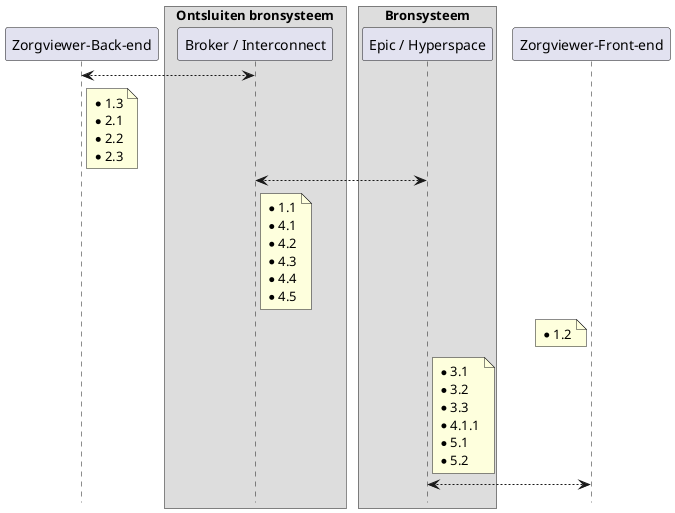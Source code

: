 @startuml
!pragma teoz true
hide footbox

participant "Zorgviewer-Back-end" as zvbe
box "Ontsluiten bronsysteem"
participant "Broker / Interconnect" as broker
end box
box "Bronsysteem"
participant "Epic / Hyperspace" as epic
end box
participant "Zorgviewer-Front-end" as zvfe

zvbe <--> broker
note right zvbe
* 1.3
* 2.1
* 2.2
* 2.3
end note
broker <--> epic
note right broker
* 1.1
* 4.1
* 4.2
* 4.3
* 4.4
* 4.5
end note
note left zvfe
* 1.2
end note
note right epic
* 3.1
* 3.2
* 3.3
* 4.1.1
* 5.1
* 5.2
end note
epic <--> zvfe

@enduml